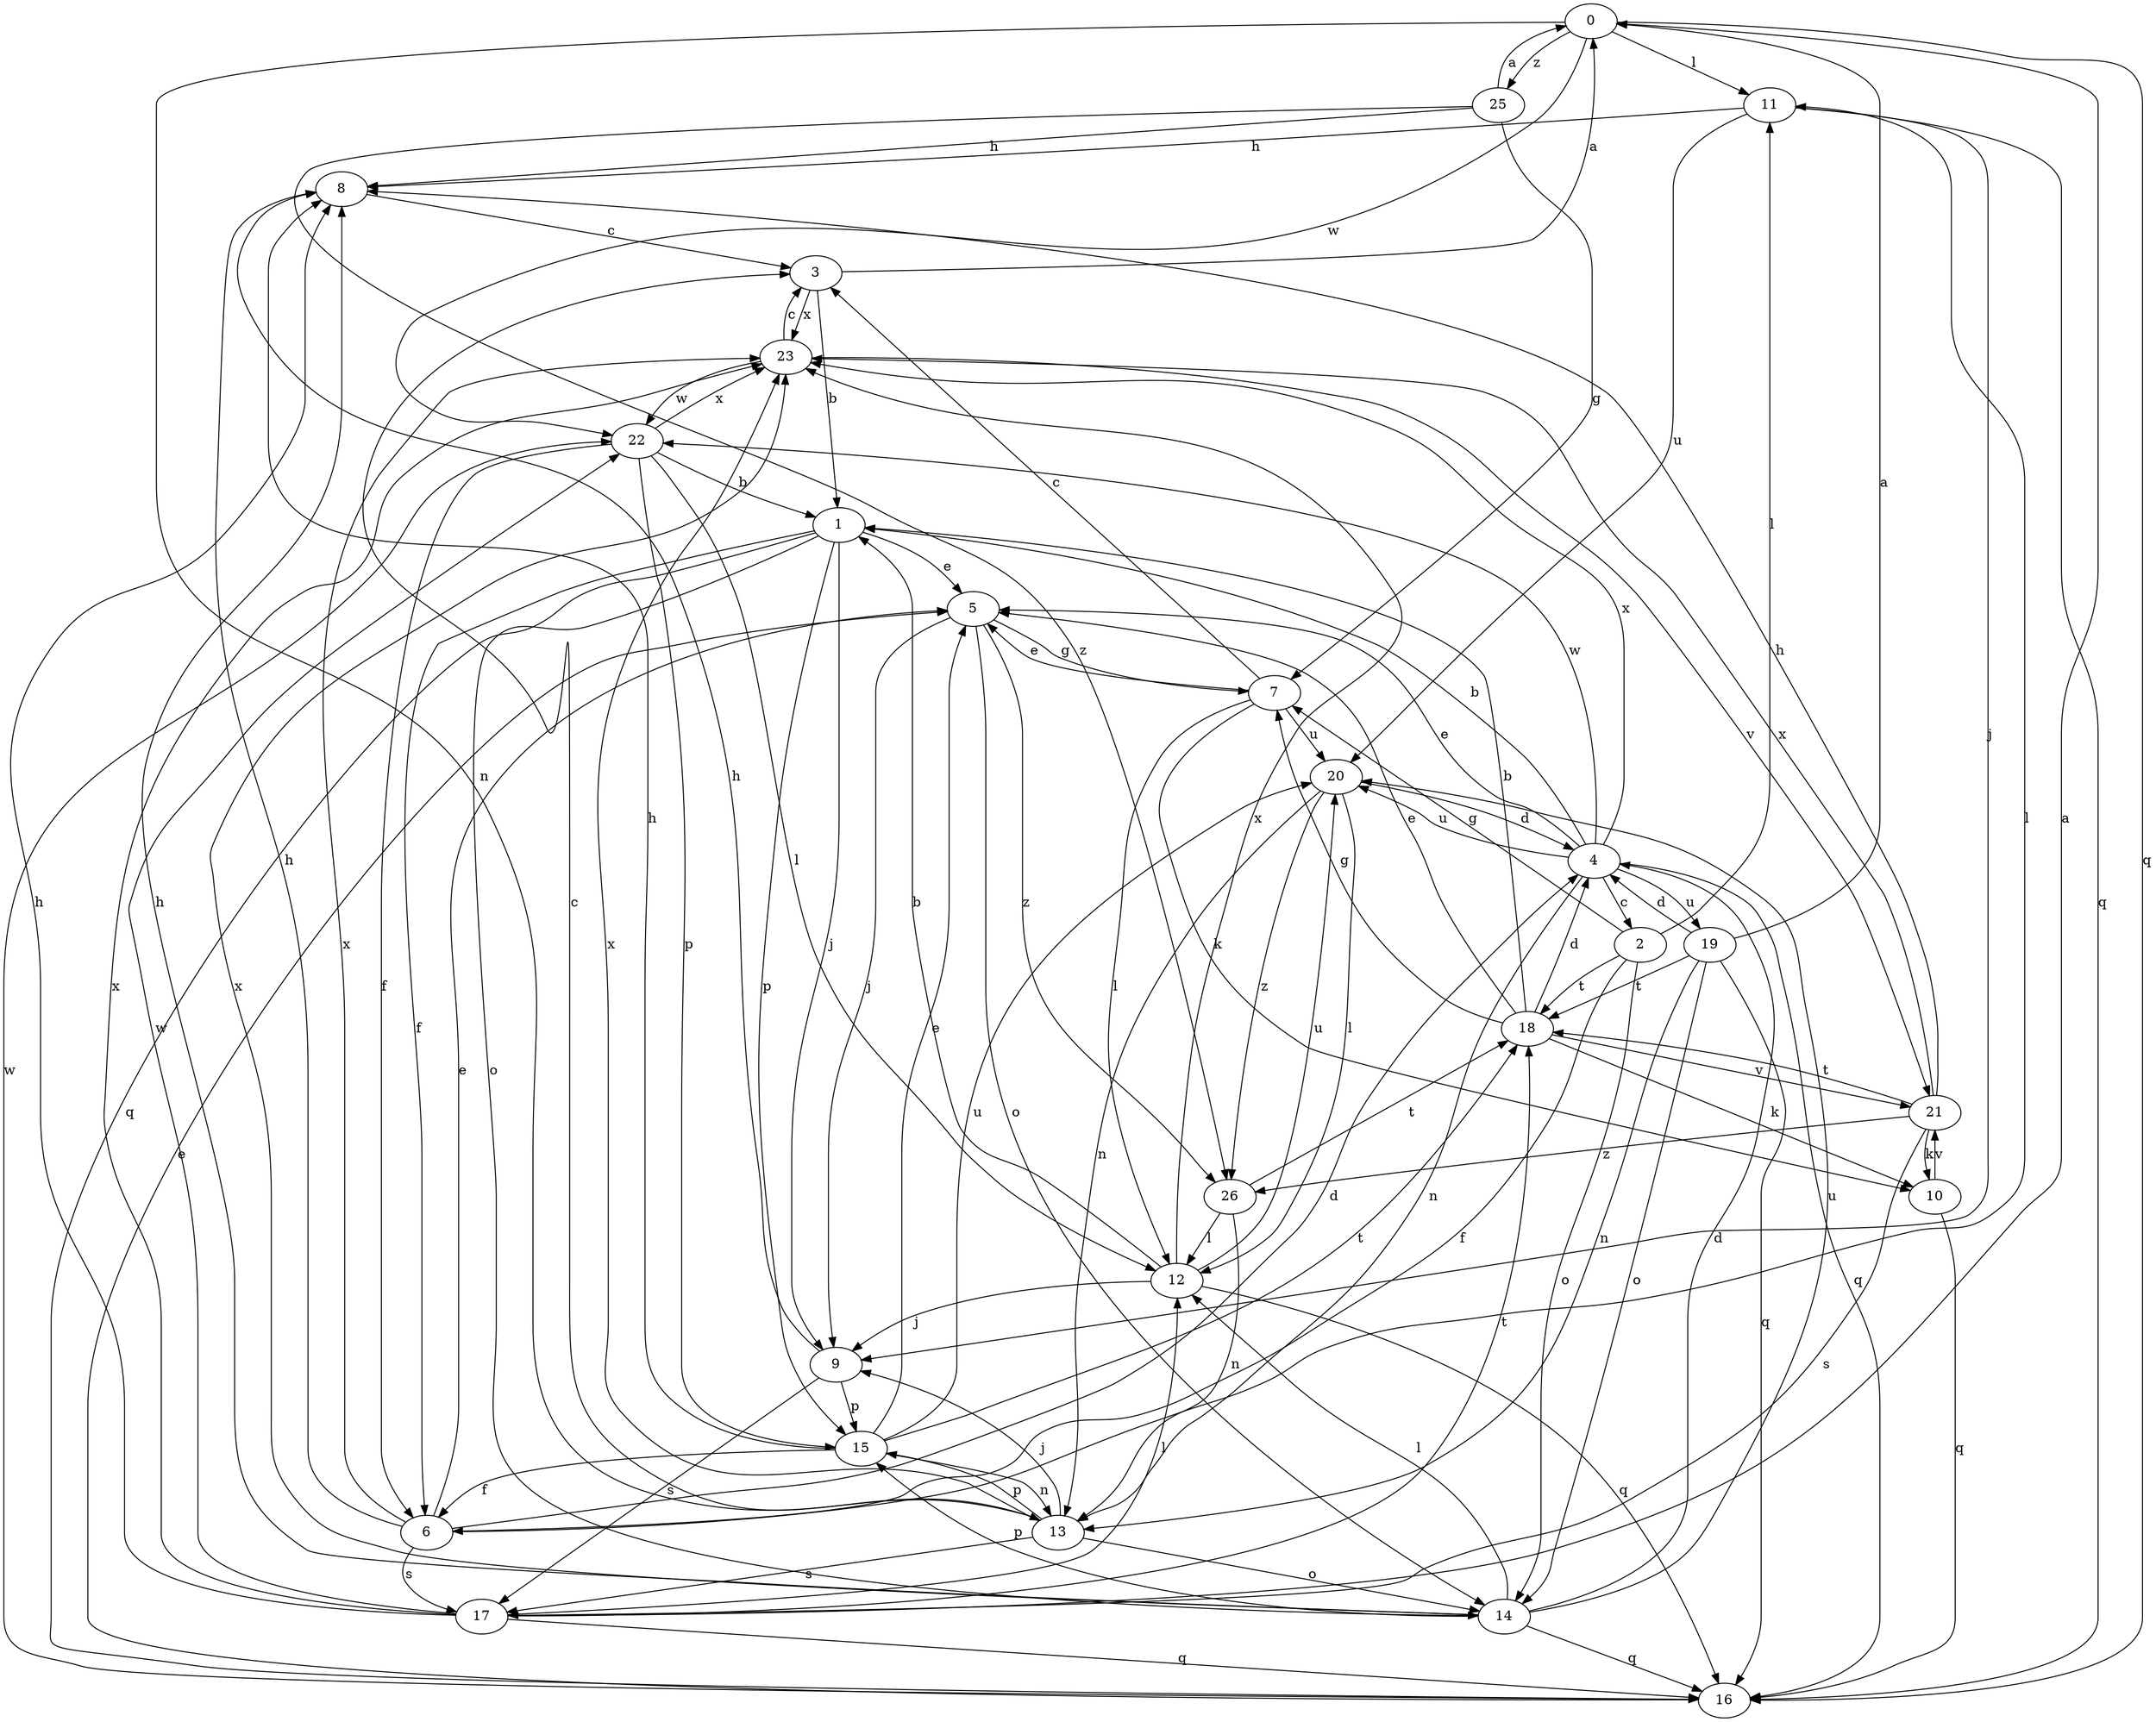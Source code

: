 strict digraph  {
0;
1;
2;
3;
4;
5;
6;
7;
8;
9;
10;
11;
12;
13;
14;
15;
16;
17;
18;
19;
20;
21;
22;
23;
25;
26;
0 -> 11  [label=l];
0 -> 13  [label=n];
0 -> 16  [label=q];
0 -> 22  [label=w];
0 -> 25  [label=z];
1 -> 5  [label=e];
1 -> 6  [label=f];
1 -> 9  [label=j];
1 -> 14  [label=o];
1 -> 15  [label=p];
1 -> 16  [label=q];
2 -> 6  [label=f];
2 -> 7  [label=g];
2 -> 11  [label=l];
2 -> 14  [label=o];
2 -> 18  [label=t];
3 -> 0  [label=a];
3 -> 1  [label=b];
3 -> 23  [label=x];
4 -> 1  [label=b];
4 -> 2  [label=c];
4 -> 5  [label=e];
4 -> 13  [label=n];
4 -> 16  [label=q];
4 -> 19  [label=u];
4 -> 20  [label=u];
4 -> 22  [label=w];
4 -> 23  [label=x];
5 -> 7  [label=g];
5 -> 9  [label=j];
5 -> 14  [label=o];
5 -> 26  [label=z];
6 -> 4  [label=d];
6 -> 5  [label=e];
6 -> 8  [label=h];
6 -> 11  [label=l];
6 -> 17  [label=s];
6 -> 23  [label=x];
7 -> 3  [label=c];
7 -> 5  [label=e];
7 -> 10  [label=k];
7 -> 12  [label=l];
7 -> 20  [label=u];
8 -> 3  [label=c];
9 -> 8  [label=h];
9 -> 15  [label=p];
9 -> 17  [label=s];
10 -> 16  [label=q];
10 -> 21  [label=v];
11 -> 8  [label=h];
11 -> 9  [label=j];
11 -> 16  [label=q];
11 -> 20  [label=u];
12 -> 1  [label=b];
12 -> 9  [label=j];
12 -> 16  [label=q];
12 -> 20  [label=u];
12 -> 23  [label=x];
13 -> 3  [label=c];
13 -> 9  [label=j];
13 -> 14  [label=o];
13 -> 15  [label=p];
13 -> 17  [label=s];
13 -> 23  [label=x];
14 -> 4  [label=d];
14 -> 8  [label=h];
14 -> 12  [label=l];
14 -> 15  [label=p];
14 -> 16  [label=q];
14 -> 20  [label=u];
14 -> 23  [label=x];
15 -> 5  [label=e];
15 -> 6  [label=f];
15 -> 8  [label=h];
15 -> 13  [label=n];
15 -> 18  [label=t];
15 -> 20  [label=u];
16 -> 5  [label=e];
16 -> 22  [label=w];
17 -> 0  [label=a];
17 -> 8  [label=h];
17 -> 12  [label=l];
17 -> 16  [label=q];
17 -> 18  [label=t];
17 -> 22  [label=w];
17 -> 23  [label=x];
18 -> 1  [label=b];
18 -> 4  [label=d];
18 -> 5  [label=e];
18 -> 7  [label=g];
18 -> 10  [label=k];
18 -> 21  [label=v];
19 -> 0  [label=a];
19 -> 4  [label=d];
19 -> 13  [label=n];
19 -> 14  [label=o];
19 -> 16  [label=q];
19 -> 18  [label=t];
20 -> 4  [label=d];
20 -> 12  [label=l];
20 -> 13  [label=n];
20 -> 26  [label=z];
21 -> 8  [label=h];
21 -> 10  [label=k];
21 -> 17  [label=s];
21 -> 18  [label=t];
21 -> 23  [label=x];
21 -> 26  [label=z];
22 -> 1  [label=b];
22 -> 6  [label=f];
22 -> 12  [label=l];
22 -> 15  [label=p];
22 -> 23  [label=x];
23 -> 3  [label=c];
23 -> 21  [label=v];
23 -> 22  [label=w];
25 -> 0  [label=a];
25 -> 7  [label=g];
25 -> 8  [label=h];
25 -> 26  [label=z];
26 -> 12  [label=l];
26 -> 13  [label=n];
26 -> 18  [label=t];
}
